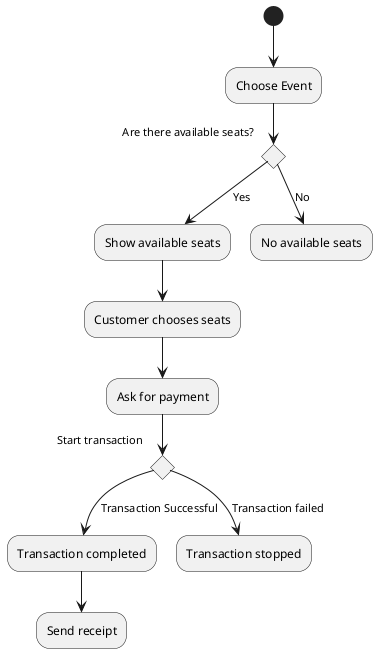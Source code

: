 @startuml
(*)  --> "Choose Event"
If "Are there available seats?" then
--> [Yes] "Show available seats"
--> "Customer chooses seats"
--> "Ask for payment"
If "Start transaction" then
--> [Transaction Successful] "Transaction completed"
--> "Send receipt"
else
--> [Transaction failed] "Transaction stopped"
Endif
else
--> [No] "No available seats"
Endif
@enduml